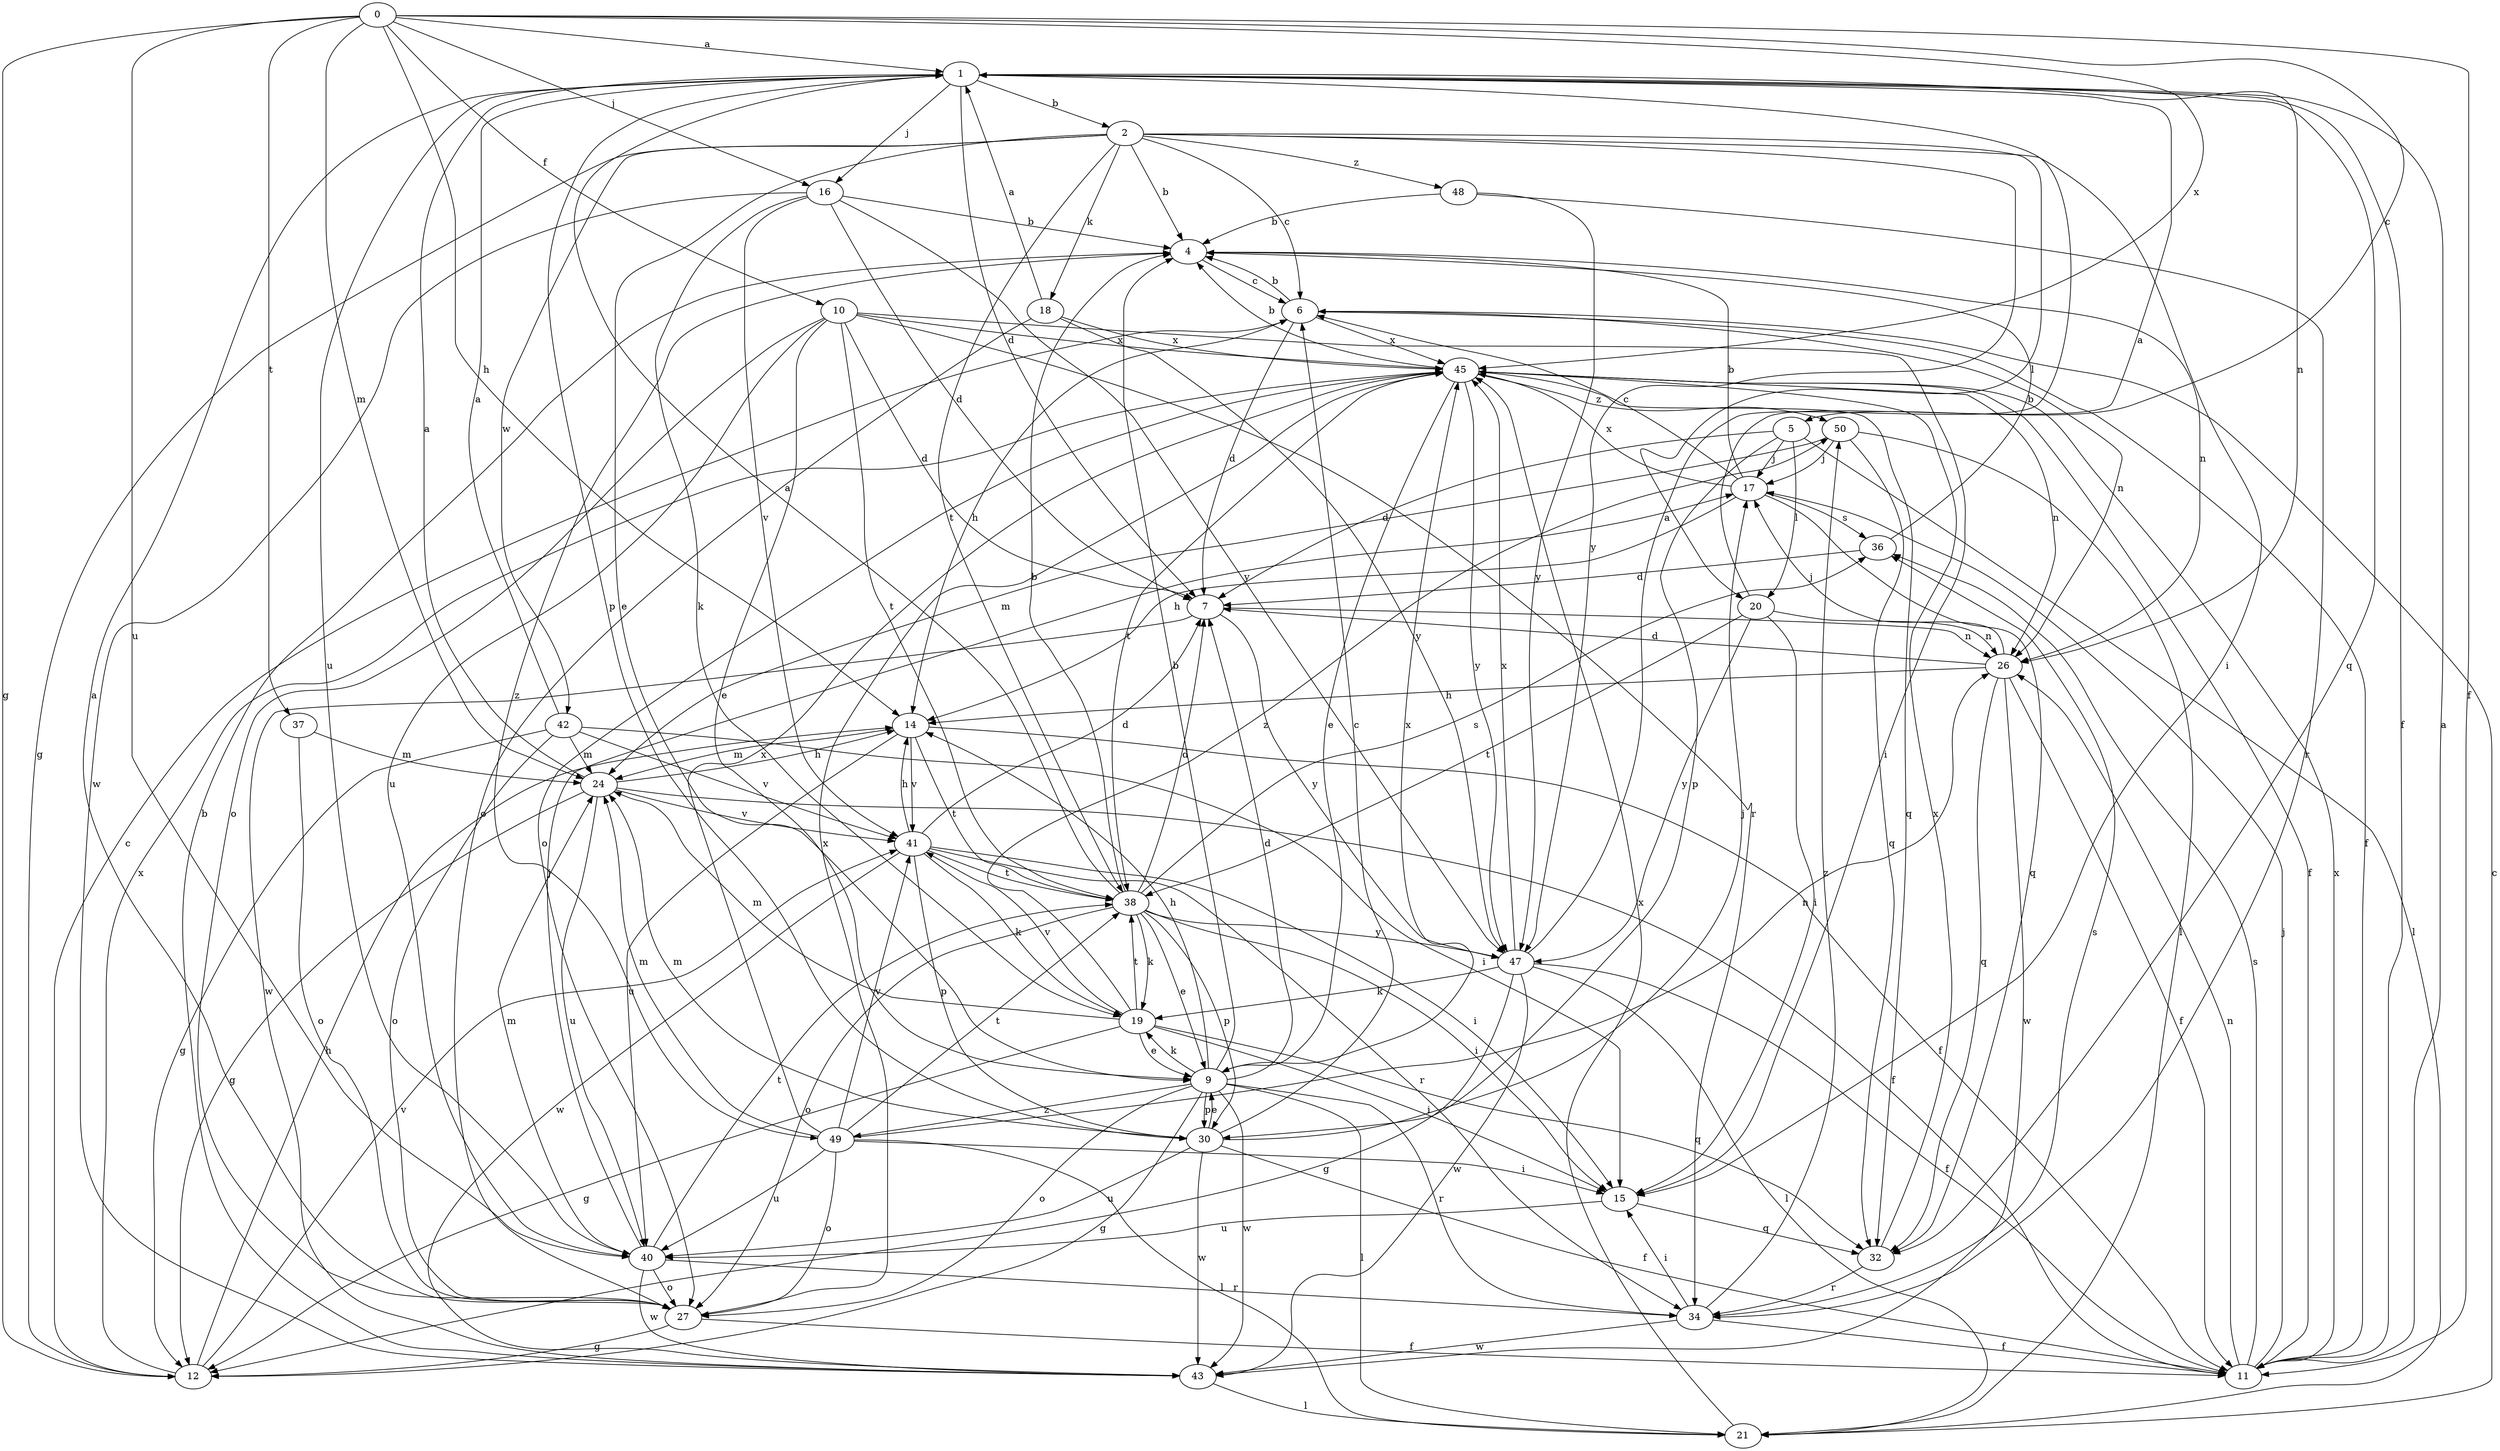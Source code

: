strict digraph  {
0;
1;
2;
4;
5;
6;
7;
9;
10;
11;
12;
14;
15;
16;
17;
18;
19;
20;
21;
24;
26;
27;
30;
32;
34;
36;
37;
38;
40;
41;
42;
43;
45;
47;
48;
49;
50;
0 -> 1  [label=a];
0 -> 5  [label=c];
0 -> 10  [label=f];
0 -> 11  [label=f];
0 -> 12  [label=g];
0 -> 14  [label=h];
0 -> 16  [label=j];
0 -> 24  [label=m];
0 -> 37  [label=t];
0 -> 40  [label=u];
0 -> 45  [label=x];
1 -> 2  [label=b];
1 -> 7  [label=d];
1 -> 11  [label=f];
1 -> 16  [label=j];
1 -> 26  [label=n];
1 -> 30  [label=p];
1 -> 32  [label=q];
1 -> 40  [label=u];
2 -> 4  [label=b];
2 -> 6  [label=c];
2 -> 9  [label=e];
2 -> 12  [label=g];
2 -> 15  [label=i];
2 -> 18  [label=k];
2 -> 20  [label=l];
2 -> 38  [label=t];
2 -> 42  [label=w];
2 -> 47  [label=y];
2 -> 48  [label=z];
4 -> 6  [label=c];
4 -> 26  [label=n];
4 -> 49  [label=z];
5 -> 7  [label=d];
5 -> 17  [label=j];
5 -> 20  [label=l];
5 -> 21  [label=l];
5 -> 30  [label=p];
6 -> 4  [label=b];
6 -> 7  [label=d];
6 -> 11  [label=f];
6 -> 14  [label=h];
6 -> 26  [label=n];
6 -> 45  [label=x];
7 -> 26  [label=n];
7 -> 43  [label=w];
7 -> 47  [label=y];
9 -> 4  [label=b];
9 -> 7  [label=d];
9 -> 12  [label=g];
9 -> 14  [label=h];
9 -> 19  [label=k];
9 -> 21  [label=l];
9 -> 27  [label=o];
9 -> 30  [label=p];
9 -> 34  [label=r];
9 -> 43  [label=w];
9 -> 45  [label=x];
9 -> 49  [label=z];
10 -> 7  [label=d];
10 -> 9  [label=e];
10 -> 15  [label=i];
10 -> 27  [label=o];
10 -> 34  [label=r];
10 -> 38  [label=t];
10 -> 40  [label=u];
10 -> 45  [label=x];
11 -> 1  [label=a];
11 -> 17  [label=j];
11 -> 26  [label=n];
11 -> 36  [label=s];
11 -> 45  [label=x];
12 -> 6  [label=c];
12 -> 14  [label=h];
12 -> 41  [label=v];
12 -> 45  [label=x];
14 -> 11  [label=f];
14 -> 24  [label=m];
14 -> 38  [label=t];
14 -> 40  [label=u];
14 -> 41  [label=v];
15 -> 32  [label=q];
15 -> 40  [label=u];
16 -> 4  [label=b];
16 -> 7  [label=d];
16 -> 19  [label=k];
16 -> 41  [label=v];
16 -> 43  [label=w];
16 -> 47  [label=y];
17 -> 4  [label=b];
17 -> 6  [label=c];
17 -> 14  [label=h];
17 -> 32  [label=q];
17 -> 36  [label=s];
17 -> 45  [label=x];
18 -> 1  [label=a];
18 -> 27  [label=o];
18 -> 45  [label=x];
18 -> 47  [label=y];
19 -> 9  [label=e];
19 -> 12  [label=g];
19 -> 15  [label=i];
19 -> 24  [label=m];
19 -> 32  [label=q];
19 -> 38  [label=t];
19 -> 41  [label=v];
19 -> 50  [label=z];
20 -> 1  [label=a];
20 -> 15  [label=i];
20 -> 26  [label=n];
20 -> 38  [label=t];
20 -> 47  [label=y];
21 -> 6  [label=c];
21 -> 45  [label=x];
24 -> 1  [label=a];
24 -> 11  [label=f];
24 -> 12  [label=g];
24 -> 14  [label=h];
24 -> 40  [label=u];
24 -> 41  [label=v];
26 -> 7  [label=d];
26 -> 11  [label=f];
26 -> 14  [label=h];
26 -> 17  [label=j];
26 -> 32  [label=q];
26 -> 43  [label=w];
27 -> 1  [label=a];
27 -> 11  [label=f];
27 -> 12  [label=g];
27 -> 45  [label=x];
30 -> 6  [label=c];
30 -> 9  [label=e];
30 -> 11  [label=f];
30 -> 17  [label=j];
30 -> 24  [label=m];
30 -> 40  [label=u];
30 -> 43  [label=w];
32 -> 34  [label=r];
32 -> 45  [label=x];
34 -> 11  [label=f];
34 -> 15  [label=i];
34 -> 36  [label=s];
34 -> 43  [label=w];
34 -> 50  [label=z];
36 -> 4  [label=b];
36 -> 7  [label=d];
37 -> 24  [label=m];
37 -> 27  [label=o];
38 -> 1  [label=a];
38 -> 4  [label=b];
38 -> 7  [label=d];
38 -> 9  [label=e];
38 -> 15  [label=i];
38 -> 19  [label=k];
38 -> 27  [label=o];
38 -> 30  [label=p];
38 -> 36  [label=s];
38 -> 47  [label=y];
40 -> 17  [label=j];
40 -> 24  [label=m];
40 -> 27  [label=o];
40 -> 34  [label=r];
40 -> 38  [label=t];
40 -> 43  [label=w];
41 -> 7  [label=d];
41 -> 14  [label=h];
41 -> 15  [label=i];
41 -> 19  [label=k];
41 -> 30  [label=p];
41 -> 34  [label=r];
41 -> 38  [label=t];
41 -> 43  [label=w];
42 -> 1  [label=a];
42 -> 12  [label=g];
42 -> 15  [label=i];
42 -> 24  [label=m];
42 -> 27  [label=o];
42 -> 41  [label=v];
43 -> 4  [label=b];
43 -> 21  [label=l];
45 -> 4  [label=b];
45 -> 9  [label=e];
45 -> 11  [label=f];
45 -> 26  [label=n];
45 -> 27  [label=o];
45 -> 32  [label=q];
45 -> 38  [label=t];
45 -> 47  [label=y];
45 -> 50  [label=z];
47 -> 1  [label=a];
47 -> 11  [label=f];
47 -> 12  [label=g];
47 -> 19  [label=k];
47 -> 21  [label=l];
47 -> 43  [label=w];
47 -> 45  [label=x];
48 -> 4  [label=b];
48 -> 34  [label=r];
48 -> 47  [label=y];
49 -> 15  [label=i];
49 -> 21  [label=l];
49 -> 24  [label=m];
49 -> 26  [label=n];
49 -> 27  [label=o];
49 -> 38  [label=t];
49 -> 40  [label=u];
49 -> 41  [label=v];
49 -> 45  [label=x];
50 -> 17  [label=j];
50 -> 21  [label=l];
50 -> 24  [label=m];
50 -> 32  [label=q];
}
